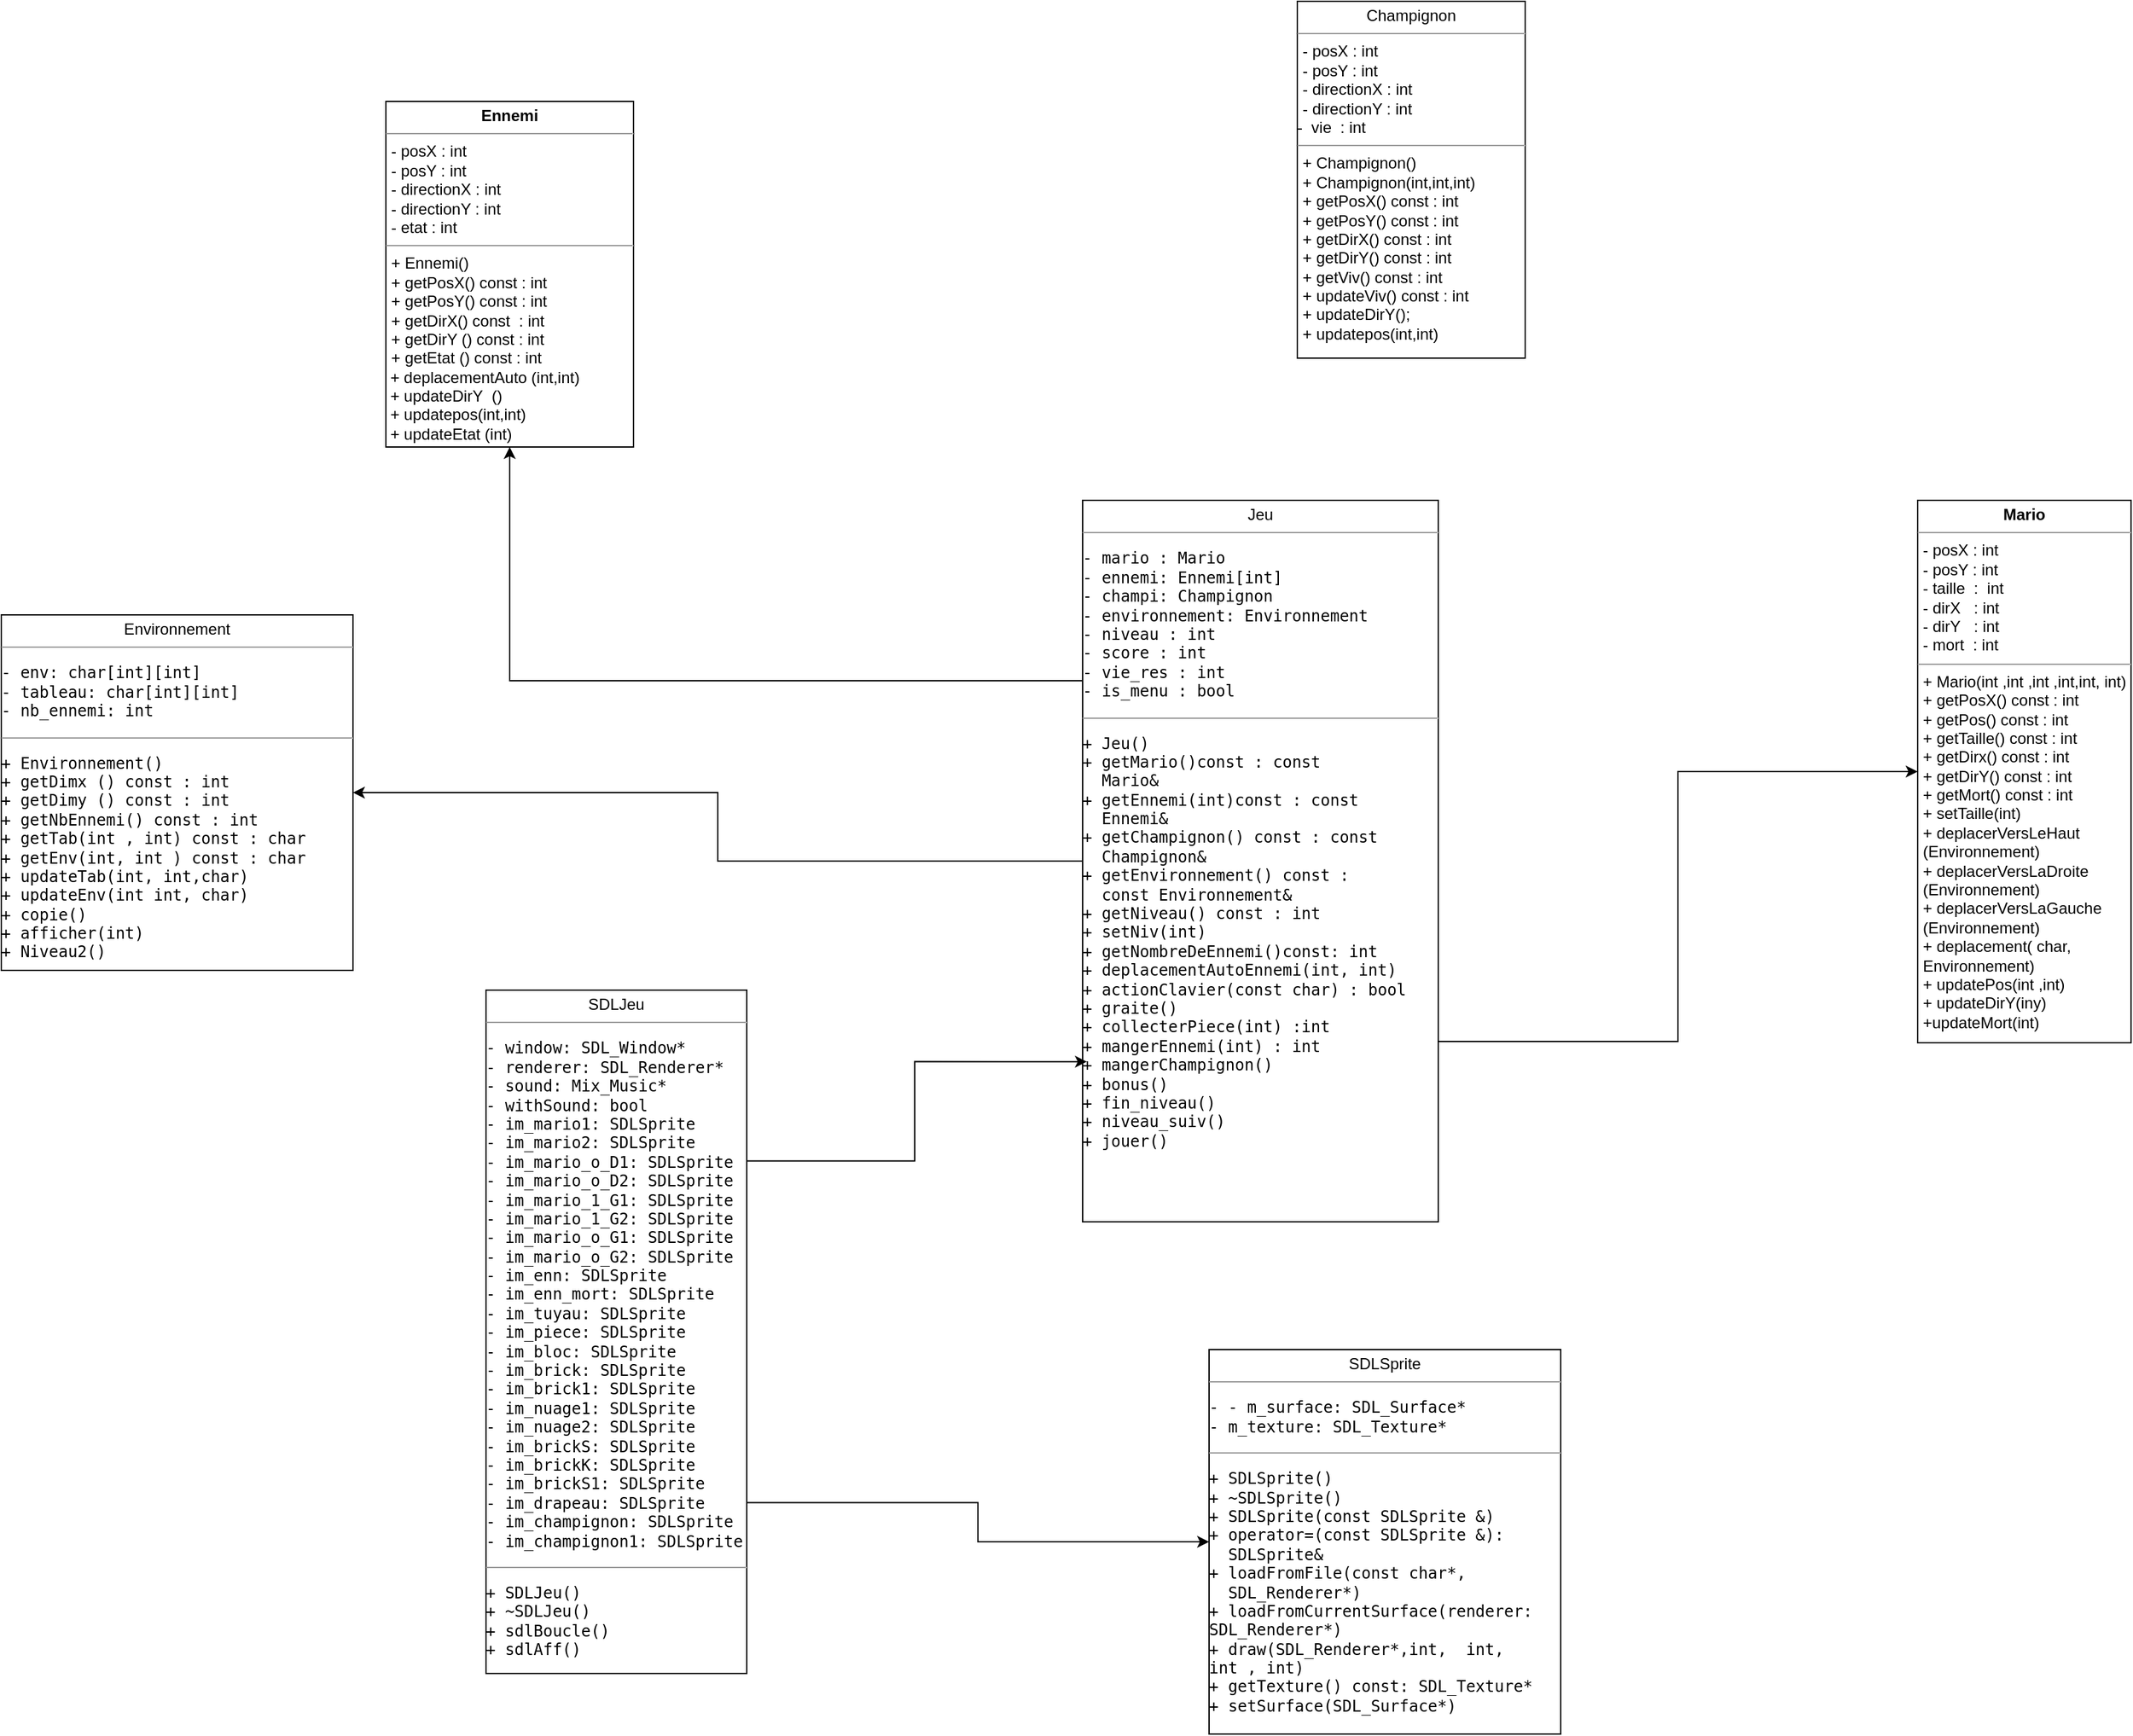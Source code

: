 <mxfile version="24.2.5" type="github">
  <diagram name="Page-1" id="KJJd6r-f0ampEKgg8GXa">
    <mxGraphModel dx="873" dy="1015" grid="0" gridSize="10" guides="1" tooltips="1" connect="1" arrows="1" fold="1" page="0" pageScale="1" pageWidth="827" pageHeight="1169" math="0" shadow="0">
      <root>
        <mxCell id="0" />
        <mxCell id="1" parent="0" />
        <mxCell id="zBv2svlLthEIitjvXYNv-2" value="&lt;p style=&quot;margin:0px;margin-top:4px;text-align:center;&quot;&gt;&lt;b&gt;Mario&lt;/b&gt;&lt;/p&gt;&lt;hr size=&quot;1&quot;&gt;&lt;p style=&quot;margin:0px;margin-left:4px;&quot;&gt;- posX : int&lt;/p&gt;&lt;p style=&quot;margin:0px;margin-left:4px;&quot;&gt;- posY : int&lt;/p&gt;&lt;p style=&quot;margin:0px;margin-left:4px;&quot;&gt;- taille&amp;nbsp; :&amp;nbsp; int&lt;/p&gt;&lt;p style=&quot;margin:0px;margin-left:4px;&quot;&gt;- dirX&amp;nbsp;&amp;nbsp; : int &lt;br&gt;&lt;/p&gt;&lt;p style=&quot;margin:0px;margin-left:4px;&quot;&gt;- dirY&amp;nbsp;&amp;nbsp; : int &lt;br&gt;&lt;/p&gt;&lt;p style=&quot;margin:0px;margin-left:4px;&quot;&gt;- mort&amp;nbsp; : int &lt;br&gt;&lt;/p&gt;&lt;hr size=&quot;1&quot;&gt;&lt;p style=&quot;margin:0px;margin-left:4px;&quot;&gt;+ Mario(int ,int ,int ,int,int, int)&lt;/p&gt;&lt;p style=&quot;margin:0px;margin-left:4px;&quot;&gt;+ getPosX() const : int&lt;/p&gt;&lt;p style=&quot;margin:0px;margin-left:4px;&quot;&gt;+ getPos() const : int&lt;/p&gt;&lt;p style=&quot;margin:0px;margin-left:4px;&quot;&gt;+ getTaille() const : int&lt;br&gt;&lt;/p&gt;&lt;p style=&quot;margin:0px;margin-left:4px;&quot;&gt;+ getDirx() const : int &lt;br&gt;&lt;/p&gt;&lt;p style=&quot;margin:0px;margin-left:4px;&quot;&gt;+ getDirY() const : int &lt;br&gt;&lt;/p&gt;&lt;p style=&quot;margin:0px;margin-left:4px;&quot;&gt;&lt;span style=&quot;-webkit-text-size-adjust: auto;&quot;&gt;+ getMort() const : int&amp;nbsp; &amp;nbsp; &lt;br&gt;&lt;/span&gt;&lt;/p&gt;&lt;p style=&quot;margin:0px;margin-left:4px;&quot;&gt;&lt;span style=&quot;-webkit-text-size-adjust: auto;&quot;&gt;+ setTaille(int)&lt;br&gt;&lt;/span&gt;&lt;/p&gt;&lt;p style=&quot;margin:0px;margin-left:4px;&quot;&gt;&lt;span style=&quot;-webkit-text-size-adjust: auto;&quot;&gt;+ deplacerVersLeHaut (Environnement)&lt;br&gt;&lt;/span&gt;&lt;/p&gt;&lt;p style=&quot;margin:0px;margin-left:4px;&quot;&gt;&lt;span style=&quot;-webkit-text-size-adjust: auto;&quot;&gt;+ deplacerVersLaDroite (Environnement)&lt;/span&gt;&lt;/p&gt;&lt;p style=&quot;margin:0px;margin-left:4px;&quot;&gt;&lt;span style=&quot;-webkit-text-size-adjust: auto;&quot;&gt;+ deplacerVersLaGauche (Environnement)&lt;br&gt;&lt;/span&gt;&lt;/p&gt;&lt;p style=&quot;margin:0px;margin-left:4px;&quot;&gt;&lt;span style=&quot;-webkit-text-size-adjust: auto;&quot;&gt;+ deplacement( char, Environnement)&lt;br&gt;&lt;/span&gt;&lt;/p&gt;&lt;p style=&quot;margin:0px;margin-left:4px;&quot;&gt;&lt;span style=&quot;-webkit-text-size-adjust: auto;&quot;&gt;+ updatePos(int ,int)&amp;nbsp; &lt;br&gt;&lt;/span&gt;&lt;/p&gt;&lt;p style=&quot;margin:0px;margin-left:4px;&quot;&gt;+ updateDirY(iny)&lt;/p&gt;&lt;p style=&quot;margin:0px;margin-left:4px;&quot;&gt;+updateMort(int)&lt;br&gt;&lt;/p&gt;&lt;p style=&quot;margin:0px;margin-left:4px;&quot;&gt;&lt;br&gt;&lt;/p&gt;&lt;p style=&quot;margin:0px;margin-left:4px;&quot;&gt;&lt;br&gt;&lt;/p&gt;" style="verticalAlign=top;align=left;overflow=fill;html=1;whiteSpace=wrap;" parent="1" vertex="1">
          <mxGeometry x="1466" y="176" width="162" height="412" as="geometry" />
        </mxCell>
        <mxCell id="zBv2svlLthEIitjvXYNv-3" value="&lt;p style=&quot;margin:0px;margin-top:4px;text-align:center;&quot;&gt;&lt;b&gt;Ennemi&lt;/b&gt;&lt;/p&gt;&lt;hr size=&quot;1&quot;&gt;&lt;p style=&quot;margin:0px;margin-left:4px;&quot;&gt;- posX : int &lt;br&gt;&lt;/p&gt;&lt;p style=&quot;margin:0px;margin-left:4px;&quot;&gt;- posY : int&amp;nbsp;&lt;/p&gt;&lt;p style=&quot;margin:0px;margin-left:4px;&quot;&gt;- directionX : int&lt;/p&gt;&lt;p style=&quot;margin:0px;margin-left:4px;&quot;&gt;- directionY : int&lt;/p&gt;&lt;p style=&quot;margin:0px;margin-left:4px;&quot;&gt;- etat : int&lt;br&gt;&lt;/p&gt;&lt;hr size=&quot;1&quot;&gt;&lt;p style=&quot;margin:0px;margin-left:4px;&quot;&gt;+ Ennemi()&lt;/p&gt;&lt;p style=&quot;margin:0px;margin-left:4px;&quot;&gt;+ getPosX() const : int&lt;/p&gt;&lt;p style=&quot;margin:0px;margin-left:4px;&quot;&gt;+ getPosY() const : int&lt;/p&gt;&lt;p style=&quot;margin:0px;margin-left:4px;&quot;&gt;+ getDirX() const&amp;nbsp; : int&lt;/p&gt;&lt;p style=&quot;margin:0px;margin-left:4px;&quot;&gt;+ getDirY () const : int &lt;br&gt;&lt;/p&gt;&lt;p style=&quot;margin:0px;margin-left:4px;&quot;&gt;+ getEtat () const : int&lt;/p&gt;&lt;div&gt;&amp;nbsp;+ deplacementAuto (int,int)&lt;/div&gt;&lt;div&gt;&amp;nbsp;+ updateDirY&amp;nbsp; ()&lt;/div&gt;&lt;div&gt;&amp;nbsp;+ updatepos(int,int)&lt;/div&gt;&lt;div&gt;&amp;nbsp;+ updateEtat (int)&lt;br&gt;&lt;/div&gt;&lt;p style=&quot;margin:0px;margin-left:4px;&quot;&gt;&lt;br&gt;&lt;/p&gt;" style="verticalAlign=top;align=left;overflow=fill;html=1;whiteSpace=wrap;" parent="1" vertex="1">
          <mxGeometry x="303" y="-127" width="188" height="262.5" as="geometry" />
        </mxCell>
        <mxCell id="zBv2svlLthEIitjvXYNv-16" value="&lt;p style=&quot;margin:0px;margin-top:4px;text-align:center;&quot;&gt;Champignon&lt;br&gt;&lt;/p&gt;&lt;hr size=&quot;1&quot;&gt;&lt;p style=&quot;margin:0px;margin-left:4px;&quot;&gt;- posX : int &lt;br&gt;&lt;/p&gt;&lt;p style=&quot;margin:0px;margin-left:4px;&quot;&gt;- posY : int&amp;nbsp;&lt;/p&gt;&lt;p style=&quot;margin:0px;margin-left:4px;&quot;&gt;- directionX : int&lt;/p&gt;&lt;p style=&quot;margin:0px;margin-left:4px;&quot;&gt;- directionY : int&lt;/p&gt;-&amp;nbsp; vie&amp;nbsp; : int&lt;p style=&quot;margin:0px;margin-left:4px;&quot;&gt;&lt;/p&gt;&lt;hr size=&quot;1&quot;&gt;&lt;p style=&quot;margin:0px;margin-left:4px;&quot;&gt;+ Champignon()&lt;/p&gt;&lt;p style=&quot;margin:0px;margin-left:4px;&quot;&gt;+ Champignon(int,int,int)&lt;/p&gt;&lt;p style=&quot;margin:0px;margin-left:4px;&quot;&gt;+ getPosX() const : int&lt;/p&gt;&lt;p style=&quot;margin:0px;margin-left:4px;&quot;&gt;+ getPosY() const : int &lt;br&gt;&lt;/p&gt;&lt;p style=&quot;margin:0px;margin-left:4px;&quot;&gt;+ getDirX() const : int&lt;/p&gt;&lt;p style=&quot;margin:0px;margin-left:4px;&quot;&gt;+ getDirY() const : int &lt;br&gt;&lt;/p&gt;&lt;p style=&quot;margin:0px;margin-left:4px;&quot;&gt;+ getViv() const : int&lt;/p&gt;&lt;p style=&quot;margin:0px;margin-left:4px;&quot;&gt;+ updateViv() const : int&lt;/p&gt;&lt;p style=&quot;margin:0px;margin-left:4px;&quot;&gt;+ updateDirY();&lt;/p&gt;&lt;p style=&quot;margin:0px;margin-left:4px;&quot;&gt;+ updatepos(int,int)&lt;br&gt;&lt;/p&gt;&lt;p style=&quot;margin:0px;margin-left:4px;&quot;&gt;&lt;br&gt;&lt;/p&gt;" style="verticalAlign=top;align=left;overflow=fill;html=1;whiteSpace=wrap;movable=1;resizable=1;rotatable=1;deletable=1;editable=1;locked=0;connectable=1;" parent="1" vertex="1">
          <mxGeometry x="995" y="-203" width="173" height="271" as="geometry" />
        </mxCell>
        <mxCell id="zBv2svlLthEIitjvXYNv-20" value="&lt;p style=&quot;margin:0px;margin-top:4px;text-align:center;&quot;&gt;Environnement&lt;br&gt;&lt;/p&gt;&lt;hr size=&quot;1&quot;&gt;&lt;p style=&quot;margin:0px;margin-left:4px;&quot;&gt;&lt;/p&gt;&lt;pre style=&quot;-webkit-text-size-adjust: auto;&quot;&gt;&lt;code class=&quot;!whitespace-pre hljs language-markdown&quot;&gt;&lt;pre&gt;&lt;code class=&quot;!whitespace-pre hljs language-markdown&quot;&gt;- env: char[int][int]&lt;br&gt;- tableau: char[int][int]&lt;br&gt;- nb_ennemi: int&lt;br&gt;&lt;/code&gt;&lt;/pre&gt;&lt;/code&gt;&lt;/pre&gt;&lt;hr size=&quot;1&quot;&gt;&lt;pre style=&quot;-webkit-text-size-adjust: auto;&quot;&gt;&lt;code class=&quot;!whitespace-pre hljs language-markdown&quot;&gt;&lt;pre&gt;&lt;code class=&quot;!whitespace-pre hljs language-markdown&quot;&gt;+ Environnement()&lt;br&gt;+ getDimx () const : int&lt;br&gt;+ getDimy () const : int &lt;br&gt;+ getNbEnnemi() const : int &lt;br&gt;+ getTab(int , int) const : char&lt;br&gt;+ getEnv(int, int ) const : char&lt;br&gt;+ updateTab(int, int,char) &lt;br&gt;+ updateEnv(int int, char)&lt;br&gt;+ copie()&lt;br&gt;+ afficher(int)&lt;br&gt;+ Niveau2()&lt;br&gt;&lt;/code&gt;&lt;/pre&gt;&lt;/code&gt;&lt;br&gt;&lt;/pre&gt;" style="verticalAlign=top;align=left;overflow=fill;html=1;whiteSpace=wrap;movable=1;resizable=1;rotatable=1;deletable=1;editable=1;locked=0;connectable=1;" parent="1" vertex="1">
          <mxGeometry x="11" y="263" width="267" height="270" as="geometry" />
        </mxCell>
        <mxCell id="YrsYOrnD6e3rv8pSUdm8-2" style="edgeStyle=orthogonalEdgeStyle;rounded=0;orthogonalLoop=1;jettySize=auto;html=1;entryX=1;entryY=0.5;entryDx=0;entryDy=0;" parent="1" source="zBv2svlLthEIitjvXYNv-19" target="zBv2svlLthEIitjvXYNv-20" edge="1">
          <mxGeometry relative="1" as="geometry" />
        </mxCell>
        <mxCell id="YrsYOrnD6e3rv8pSUdm8-9" style="edgeStyle=orthogonalEdgeStyle;rounded=0;orthogonalLoop=1;jettySize=auto;html=1;exitX=0;exitY=0.25;exitDx=0;exitDy=0;" parent="1" source="zBv2svlLthEIitjvXYNv-19" target="zBv2svlLthEIitjvXYNv-3" edge="1">
          <mxGeometry relative="1" as="geometry">
            <mxPoint x="537" y="133.333" as="targetPoint" />
          </mxGeometry>
        </mxCell>
        <mxCell id="YrsYOrnD6e3rv8pSUdm8-11" style="edgeStyle=orthogonalEdgeStyle;rounded=0;orthogonalLoop=1;jettySize=auto;html=1;exitX=1;exitY=0.75;exitDx=0;exitDy=0;entryX=0;entryY=0.5;entryDx=0;entryDy=0;" parent="1" source="zBv2svlLthEIitjvXYNv-19" target="zBv2svlLthEIitjvXYNv-2" edge="1">
          <mxGeometry relative="1" as="geometry" />
        </mxCell>
        <mxCell id="zBv2svlLthEIitjvXYNv-19" value="&lt;p style=&quot;margin:0px;margin-top:4px;text-align:center;&quot;&gt;Jeu&lt;/p&gt;&lt;hr size=&quot;1&quot;&gt;&lt;p style=&quot;margin:0px;margin-left:4px;&quot;&gt;&lt;/p&gt;&lt;pre style=&quot;-webkit-text-size-adjust: auto;&quot;&gt;&lt;code class=&quot;!whitespace-pre hljs language-markdown&quot;&gt;- mario : Mario &lt;br&gt;- ennemi: Ennemi[int] &lt;br&gt;- champi: Champignon&lt;br&gt;- environnement: Environnement&lt;br&gt;- niveau : int&lt;br&gt;- score : int &lt;br&gt;- vie_res : int &lt;br&gt;- is_menu : bool &lt;br&gt;&lt;/code&gt;&lt;/pre&gt;&lt;hr size=&quot;1&quot;&gt;&lt;pre style=&quot;-webkit-text-size-adjust: auto;&quot;&gt;&lt;code class=&quot;!whitespace-pre hljs language-markdown&quot;&gt;+ Jeu()&lt;br&gt;+ getMario()const : const &lt;br&gt;  Mario&amp;amp;&lt;br&gt;+ getEnnemi(int)const : const &lt;br&gt;  Ennemi&amp;amp;&lt;br&gt;+ getChampignon() const : const&lt;br&gt;  Champignon&amp;amp;&lt;br&gt;+ getEnvironnement() const : &lt;br&gt;  const Environnement&amp;amp;&lt;br&gt;+ getNiveau() const : int&lt;br&gt;&lt;/code&gt;+ setNiv(int) &lt;br&gt;+ getNombreDeEnnemi()const: int&lt;br&gt;+ deplacementAutoEnnemi(int, int)&lt;br&gt;+ actionClavier(const char) : bool&lt;br&gt;+ graite()&lt;br&gt;+ collecterPiece(int) :int&lt;br&gt;+ mangerEnnemi(int) : int&lt;br&gt;+ mangerChampignon()&lt;br&gt;+ bonus()&lt;br&gt;+ fin_niveau()&lt;br&gt;+ niveau_suiv()&lt;br&gt;+ jouer() &lt;br&gt;&lt;br&gt;&lt;/pre&gt;" style="verticalAlign=top;align=left;overflow=fill;html=1;whiteSpace=wrap;movable=1;resizable=1;rotatable=1;deletable=1;editable=1;locked=0;connectable=1;" parent="1" vertex="1">
          <mxGeometry x="832" y="176" width="270" height="548" as="geometry" />
        </mxCell>
        <mxCell id="zBv2svlLthEIitjvXYNv-26" value="&lt;p style=&quot;margin:0px;margin-top:4px;text-align:center;&quot;&gt;SDLSprite&lt;br&gt;&lt;/p&gt;&lt;hr size=&quot;1&quot;&gt;&lt;p style=&quot;margin:0px;margin-left:4px;&quot;&gt;&lt;/p&gt;&lt;pre style=&quot;-webkit-text-size-adjust: auto;&quot;&gt;&lt;code class=&quot;!whitespace-pre hljs language-markdown&quot;&gt;&lt;pre&gt;&lt;code class=&quot;!whitespace-pre hljs language-markdown&quot;&gt;&lt;pre&gt;&lt;code class=&quot;!whitespace-pre hljs language-markdown&quot;&gt;- &lt;/code&gt;&lt;code class=&quot;!whitespace-pre hljs language-plaintext&quot;&gt;- m_surface: SDL_Surface* &lt;br&gt;- m_texture: SDL_Texture* &lt;/code&gt;&lt;/pre&gt;&lt;/code&gt;&lt;/pre&gt;&lt;/code&gt;&lt;/pre&gt;&lt;hr size=&quot;1&quot;&gt;&lt;pre style=&quot;-webkit-text-size-adjust: auto;&quot;&gt;&lt;code class=&quot;!whitespace-pre hljs language-plaintext&quot;&gt;+ SDLSprite()&lt;br&gt;+ ~SDLSprite()&lt;br&gt;+ SDLSprite(const SDLSprite &amp;amp;) &lt;br&gt;+ operator=(const SDLSprite &amp;amp;): &lt;br&gt;  SDLSprite&amp;amp;&lt;br&gt;+ loadFromFile(const char*,&lt;br&gt;  SDL_Renderer*)&lt;br&gt;+ loadFromCurrentSurface(renderer: &lt;br&gt;SDL_Renderer*) &lt;br&gt;+ draw(SDL_Renderer*,int,  int,&lt;br&gt;int , int)&lt;br&gt;+ getTexture() const: SDL_Texture*&lt;br&gt;+ setSurface(SDL_Surface*)&lt;/code&gt;&lt;/pre&gt;" style="verticalAlign=top;align=left;overflow=fill;html=1;whiteSpace=wrap;movable=1;resizable=1;rotatable=1;deletable=1;editable=1;locked=0;connectable=1;" parent="1" vertex="1">
          <mxGeometry x="928" y="821" width="267" height="292" as="geometry" />
        </mxCell>
        <mxCell id="YrsYOrnD6e3rv8pSUdm8-7" style="edgeStyle=orthogonalEdgeStyle;rounded=0;orthogonalLoop=1;jettySize=auto;html=1;exitX=1;exitY=0.25;exitDx=0;exitDy=0;entryX=0.012;entryY=0.778;entryDx=0;entryDy=0;entryPerimeter=0;" parent="1" source="zBv2svlLthEIitjvXYNv-35" target="zBv2svlLthEIitjvXYNv-19" edge="1">
          <mxGeometry relative="1" as="geometry">
            <mxPoint x="294.333" y="633.333" as="targetPoint" />
          </mxGeometry>
        </mxCell>
        <mxCell id="YrsYOrnD6e3rv8pSUdm8-10" style="edgeStyle=orthogonalEdgeStyle;rounded=0;orthogonalLoop=1;jettySize=auto;html=1;exitX=1;exitY=0.75;exitDx=0;exitDy=0;entryX=0;entryY=0.5;entryDx=0;entryDy=0;" parent="1" source="zBv2svlLthEIitjvXYNv-35" target="zBv2svlLthEIitjvXYNv-26" edge="1">
          <mxGeometry relative="1" as="geometry">
            <mxPoint x="410.333" y="905" as="targetPoint" />
          </mxGeometry>
        </mxCell>
        <mxCell id="zBv2svlLthEIitjvXYNv-35" value="&lt;p style=&quot;margin:0px;margin-top:4px;text-align:center;&quot;&gt;SDLJeu&lt;br&gt;&lt;/p&gt;&lt;hr size=&quot;1&quot;&gt;&lt;p style=&quot;margin:0px;margin-left:4px;&quot;&gt;&lt;/p&gt;&lt;pre style=&quot;-webkit-text-size-adjust: auto;&quot;&gt;&lt;code class=&quot;!whitespace-pre hljs language-markdown&quot;&gt;&lt;pre&gt;&lt;code class=&quot;!whitespace-pre hljs language-markdown&quot;&gt;&lt;pre&gt;&lt;code class=&quot;!whitespace-pre hljs language-markdown&quot;&gt;-&lt;/code&gt;&lt;code class=&quot;!whitespace-pre hljs language-plaintext&quot;&gt; window: SDL_Window*&lt;br&gt;- renderer: SDL_Renderer*&lt;br&gt;- sound: Mix_Music*&lt;br&gt;- withSound: bool&lt;br&gt;- im_mario1: SDLSprite&lt;br&gt;- im_mario2: SDLSprite&lt;br&gt;- im_mario_o_D1: SDLSprite&lt;br&gt;- im_mario_o_D2: SDLSprite&lt;br&gt;- im_mario_1_G1: SDLSprite&lt;br&gt;- im_mario_1_G2: SDLSprite&lt;br&gt;- im_mario_o_G1: SDLSprite&lt;br&gt;- im_mario_o_G2: SDLSprite&lt;br&gt;- im_enn: SDLSprite&lt;br&gt;- im_enn_mort: SDLSprite&lt;br&gt;- im_tuyau: SDLSprite&lt;br&gt;- im_piece: SDLSprite&lt;br&gt;- im_bloc: SDLSprite&lt;br&gt;- im_brick: SDLSprite&lt;br&gt;- im_brick1: SDLSprite&lt;br&gt;- im_nuage1: SDLSprite&lt;br&gt;- im_nuage2: SDLSprite&lt;br&gt;- im_brickS: SDLSprite&lt;br&gt;- im_brickK: SDLSprite&lt;br&gt;- im_brickS1: SDLSprite&lt;br&gt;- im_drapeau: SDLSprite&lt;br&gt;- im_champignon: SDLSprite&lt;br&gt;- im_champignon1: SDLSprite&lt;/code&gt;&lt;/pre&gt;&lt;/code&gt;&lt;/pre&gt;&lt;/code&gt;&lt;/pre&gt;&lt;hr size=&quot;1&quot;&gt;&lt;pre style=&quot;-webkit-text-size-adjust: auto;&quot;&gt;&lt;code class=&quot;!whitespace-pre hljs language-plaintext&quot;&gt;+ SDLJeu()&lt;br/&gt;+ ~SDLJeu()&lt;br/&gt;+ sdlBoucle()&lt;br/&gt;+ sdlAff()&lt;/code&gt;&lt;/pre&gt;" style="verticalAlign=top;align=left;overflow=fill;html=1;whiteSpace=wrap;movable=1;resizable=1;rotatable=1;deletable=1;editable=1;locked=0;connectable=1;" parent="1" vertex="1">
          <mxGeometry x="379" y="548" width="198" height="519" as="geometry" />
        </mxCell>
      </root>
    </mxGraphModel>
  </diagram>
</mxfile>
